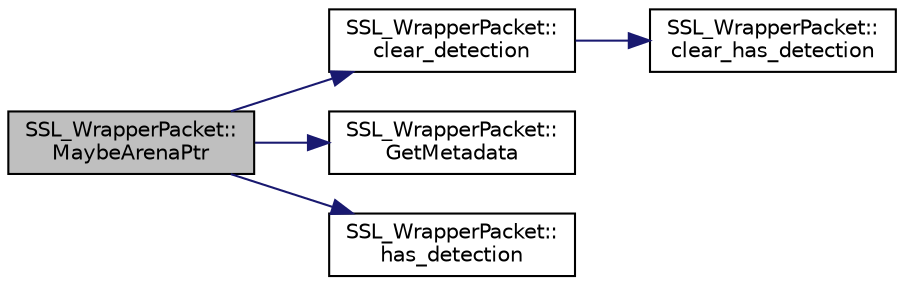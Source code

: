 digraph "SSL_WrapperPacket::MaybeArenaPtr"
{
 // INTERACTIVE_SVG=YES
  edge [fontname="Helvetica",fontsize="10",labelfontname="Helvetica",labelfontsize="10"];
  node [fontname="Helvetica",fontsize="10",shape=record];
  rankdir="LR";
  Node1 [label="SSL_WrapperPacket::\lMaybeArenaPtr",height=0.2,width=0.4,color="black", fillcolor="grey75", style="filled", fontcolor="black"];
  Node1 -> Node2 [color="midnightblue",fontsize="10",style="solid",fontname="Helvetica"];
  Node2 [label="SSL_WrapperPacket::\lclear_detection",height=0.2,width=0.4,color="black", fillcolor="white", style="filled",URL="$d3/ddc/class_s_s_l___wrapper_packet.html#aa3576bdf08d3aeafa7b71792696e200e"];
  Node2 -> Node3 [color="midnightblue",fontsize="10",style="solid",fontname="Helvetica"];
  Node3 [label="SSL_WrapperPacket::\lclear_has_detection",height=0.2,width=0.4,color="black", fillcolor="white", style="filled",URL="$d3/ddc/class_s_s_l___wrapper_packet.html#aabcd5aea1a0c776510ed9071b72661f6"];
  Node1 -> Node4 [color="midnightblue",fontsize="10",style="solid",fontname="Helvetica"];
  Node4 [label="SSL_WrapperPacket::\lGetMetadata",height=0.2,width=0.4,color="black", fillcolor="white", style="filled",URL="$d3/ddc/class_s_s_l___wrapper_packet.html#a81dec15cf6df7bcd4bb4dafde336701a"];
  Node1 -> Node5 [color="midnightblue",fontsize="10",style="solid",fontname="Helvetica"];
  Node5 [label="SSL_WrapperPacket::\lhas_detection",height=0.2,width=0.4,color="black", fillcolor="white", style="filled",URL="$d3/ddc/class_s_s_l___wrapper_packet.html#ad95e2fcb3df9e634537f16bf4b04a7ac"];
}
